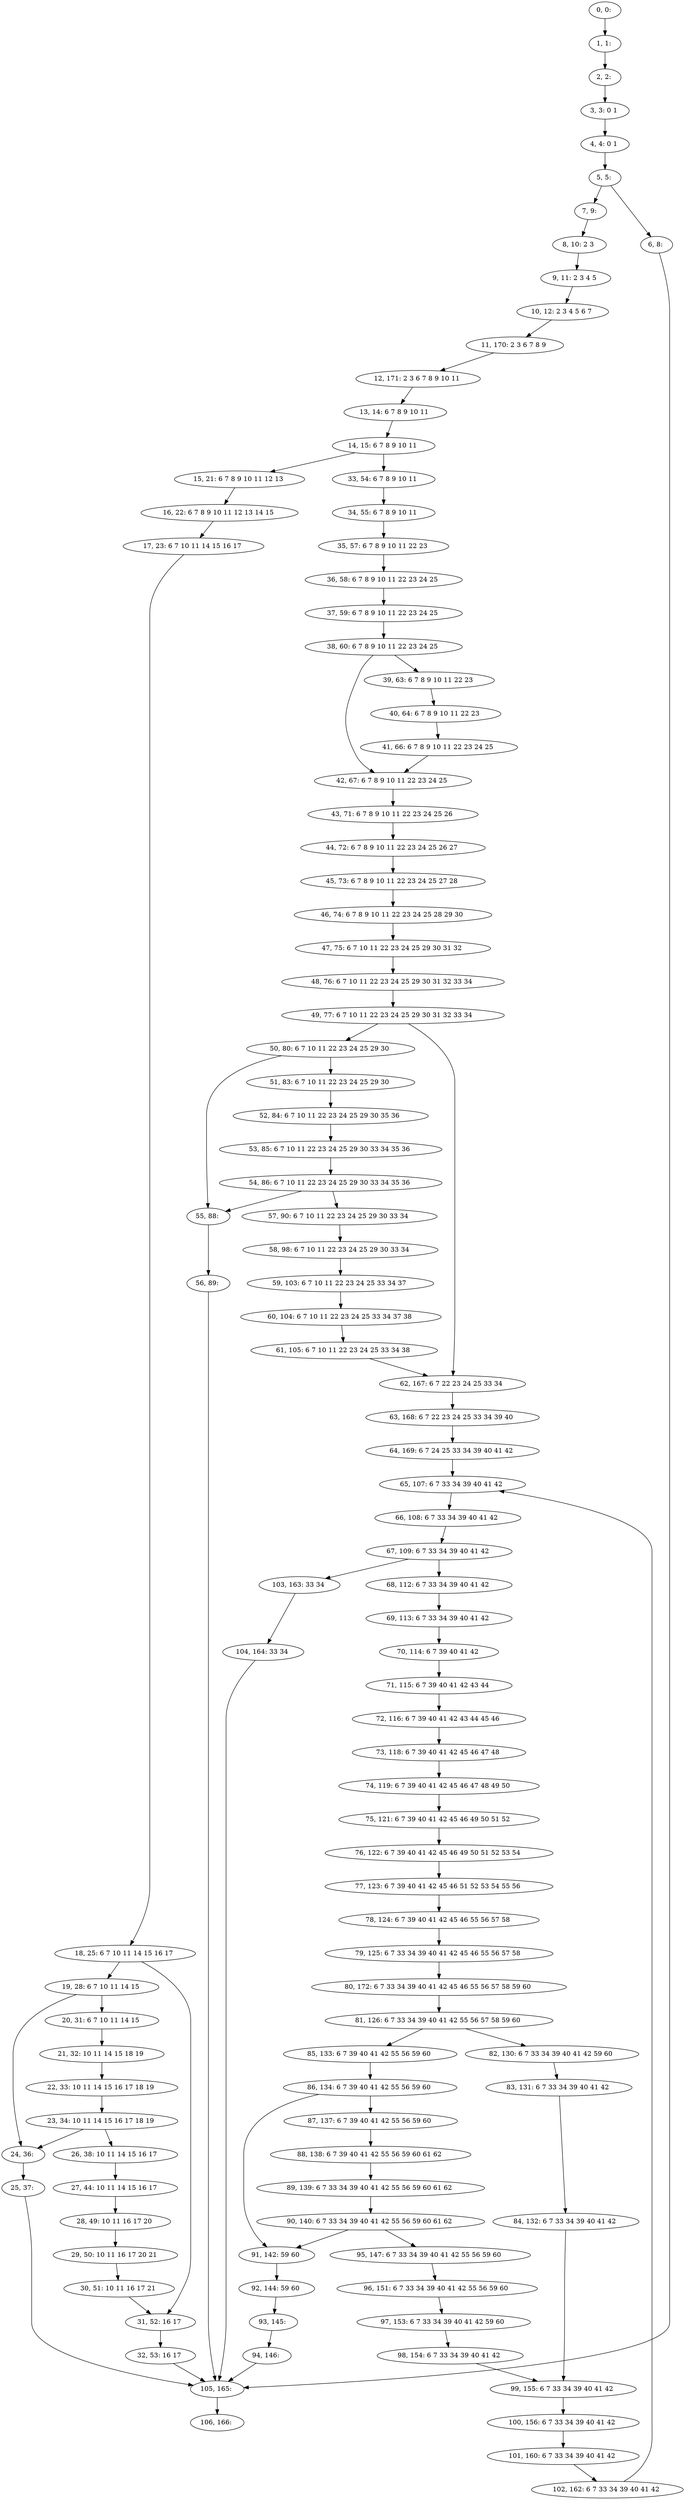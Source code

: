 digraph G {
0[label="0, 0: "];
1[label="1, 1: "];
2[label="2, 2: "];
3[label="3, 3: 0 1 "];
4[label="4, 4: 0 1 "];
5[label="5, 5: "];
6[label="6, 8: "];
7[label="7, 9: "];
8[label="8, 10: 2 3 "];
9[label="9, 11: 2 3 4 5 "];
10[label="10, 12: 2 3 4 5 6 7 "];
11[label="11, 170: 2 3 6 7 8 9 "];
12[label="12, 171: 2 3 6 7 8 9 10 11 "];
13[label="13, 14: 6 7 8 9 10 11 "];
14[label="14, 15: 6 7 8 9 10 11 "];
15[label="15, 21: 6 7 8 9 10 11 12 13 "];
16[label="16, 22: 6 7 8 9 10 11 12 13 14 15 "];
17[label="17, 23: 6 7 10 11 14 15 16 17 "];
18[label="18, 25: 6 7 10 11 14 15 16 17 "];
19[label="19, 28: 6 7 10 11 14 15 "];
20[label="20, 31: 6 7 10 11 14 15 "];
21[label="21, 32: 10 11 14 15 18 19 "];
22[label="22, 33: 10 11 14 15 16 17 18 19 "];
23[label="23, 34: 10 11 14 15 16 17 18 19 "];
24[label="24, 36: "];
25[label="25, 37: "];
26[label="26, 38: 10 11 14 15 16 17 "];
27[label="27, 44: 10 11 14 15 16 17 "];
28[label="28, 49: 10 11 16 17 20 "];
29[label="29, 50: 10 11 16 17 20 21 "];
30[label="30, 51: 10 11 16 17 21 "];
31[label="31, 52: 16 17 "];
32[label="32, 53: 16 17 "];
33[label="33, 54: 6 7 8 9 10 11 "];
34[label="34, 55: 6 7 8 9 10 11 "];
35[label="35, 57: 6 7 8 9 10 11 22 23 "];
36[label="36, 58: 6 7 8 9 10 11 22 23 24 25 "];
37[label="37, 59: 6 7 8 9 10 11 22 23 24 25 "];
38[label="38, 60: 6 7 8 9 10 11 22 23 24 25 "];
39[label="39, 63: 6 7 8 9 10 11 22 23 "];
40[label="40, 64: 6 7 8 9 10 11 22 23 "];
41[label="41, 66: 6 7 8 9 10 11 22 23 24 25 "];
42[label="42, 67: 6 7 8 9 10 11 22 23 24 25 "];
43[label="43, 71: 6 7 8 9 10 11 22 23 24 25 26 "];
44[label="44, 72: 6 7 8 9 10 11 22 23 24 25 26 27 "];
45[label="45, 73: 6 7 8 9 10 11 22 23 24 25 27 28 "];
46[label="46, 74: 6 7 8 9 10 11 22 23 24 25 28 29 30 "];
47[label="47, 75: 6 7 10 11 22 23 24 25 29 30 31 32 "];
48[label="48, 76: 6 7 10 11 22 23 24 25 29 30 31 32 33 34 "];
49[label="49, 77: 6 7 10 11 22 23 24 25 29 30 31 32 33 34 "];
50[label="50, 80: 6 7 10 11 22 23 24 25 29 30 "];
51[label="51, 83: 6 7 10 11 22 23 24 25 29 30 "];
52[label="52, 84: 6 7 10 11 22 23 24 25 29 30 35 36 "];
53[label="53, 85: 6 7 10 11 22 23 24 25 29 30 33 34 35 36 "];
54[label="54, 86: 6 7 10 11 22 23 24 25 29 30 33 34 35 36 "];
55[label="55, 88: "];
56[label="56, 89: "];
57[label="57, 90: 6 7 10 11 22 23 24 25 29 30 33 34 "];
58[label="58, 98: 6 7 10 11 22 23 24 25 29 30 33 34 "];
59[label="59, 103: 6 7 10 11 22 23 24 25 33 34 37 "];
60[label="60, 104: 6 7 10 11 22 23 24 25 33 34 37 38 "];
61[label="61, 105: 6 7 10 11 22 23 24 25 33 34 38 "];
62[label="62, 167: 6 7 22 23 24 25 33 34 "];
63[label="63, 168: 6 7 22 23 24 25 33 34 39 40 "];
64[label="64, 169: 6 7 24 25 33 34 39 40 41 42 "];
65[label="65, 107: 6 7 33 34 39 40 41 42 "];
66[label="66, 108: 6 7 33 34 39 40 41 42 "];
67[label="67, 109: 6 7 33 34 39 40 41 42 "];
68[label="68, 112: 6 7 33 34 39 40 41 42 "];
69[label="69, 113: 6 7 33 34 39 40 41 42 "];
70[label="70, 114: 6 7 39 40 41 42 "];
71[label="71, 115: 6 7 39 40 41 42 43 44 "];
72[label="72, 116: 6 7 39 40 41 42 43 44 45 46 "];
73[label="73, 118: 6 7 39 40 41 42 45 46 47 48 "];
74[label="74, 119: 6 7 39 40 41 42 45 46 47 48 49 50 "];
75[label="75, 121: 6 7 39 40 41 42 45 46 49 50 51 52 "];
76[label="76, 122: 6 7 39 40 41 42 45 46 49 50 51 52 53 54 "];
77[label="77, 123: 6 7 39 40 41 42 45 46 51 52 53 54 55 56 "];
78[label="78, 124: 6 7 39 40 41 42 45 46 55 56 57 58 "];
79[label="79, 125: 6 7 33 34 39 40 41 42 45 46 55 56 57 58 "];
80[label="80, 172: 6 7 33 34 39 40 41 42 45 46 55 56 57 58 59 60 "];
81[label="81, 126: 6 7 33 34 39 40 41 42 55 56 57 58 59 60 "];
82[label="82, 130: 6 7 33 34 39 40 41 42 59 60 "];
83[label="83, 131: 6 7 33 34 39 40 41 42 "];
84[label="84, 132: 6 7 33 34 39 40 41 42 "];
85[label="85, 133: 6 7 39 40 41 42 55 56 59 60 "];
86[label="86, 134: 6 7 39 40 41 42 55 56 59 60 "];
87[label="87, 137: 6 7 39 40 41 42 55 56 59 60 "];
88[label="88, 138: 6 7 39 40 41 42 55 56 59 60 61 62 "];
89[label="89, 139: 6 7 33 34 39 40 41 42 55 56 59 60 61 62 "];
90[label="90, 140: 6 7 33 34 39 40 41 42 55 56 59 60 61 62 "];
91[label="91, 142: 59 60 "];
92[label="92, 144: 59 60 "];
93[label="93, 145: "];
94[label="94, 146: "];
95[label="95, 147: 6 7 33 34 39 40 41 42 55 56 59 60 "];
96[label="96, 151: 6 7 33 34 39 40 41 42 55 56 59 60 "];
97[label="97, 153: 6 7 33 34 39 40 41 42 59 60 "];
98[label="98, 154: 6 7 33 34 39 40 41 42 "];
99[label="99, 155: 6 7 33 34 39 40 41 42 "];
100[label="100, 156: 6 7 33 34 39 40 41 42 "];
101[label="101, 160: 6 7 33 34 39 40 41 42 "];
102[label="102, 162: 6 7 33 34 39 40 41 42 "];
103[label="103, 163: 33 34 "];
104[label="104, 164: 33 34 "];
105[label="105, 165: "];
106[label="106, 166: "];
0->1 ;
1->2 ;
2->3 ;
3->4 ;
4->5 ;
5->6 ;
5->7 ;
6->105 ;
7->8 ;
8->9 ;
9->10 ;
10->11 ;
11->12 ;
12->13 ;
13->14 ;
14->15 ;
14->33 ;
15->16 ;
16->17 ;
17->18 ;
18->19 ;
18->31 ;
19->20 ;
19->24 ;
20->21 ;
21->22 ;
22->23 ;
23->24 ;
23->26 ;
24->25 ;
25->105 ;
26->27 ;
27->28 ;
28->29 ;
29->30 ;
30->31 ;
31->32 ;
32->105 ;
33->34 ;
34->35 ;
35->36 ;
36->37 ;
37->38 ;
38->39 ;
38->42 ;
39->40 ;
40->41 ;
41->42 ;
42->43 ;
43->44 ;
44->45 ;
45->46 ;
46->47 ;
47->48 ;
48->49 ;
49->50 ;
49->62 ;
50->51 ;
50->55 ;
51->52 ;
52->53 ;
53->54 ;
54->55 ;
54->57 ;
55->56 ;
56->105 ;
57->58 ;
58->59 ;
59->60 ;
60->61 ;
61->62 ;
62->63 ;
63->64 ;
64->65 ;
65->66 ;
66->67 ;
67->68 ;
67->103 ;
68->69 ;
69->70 ;
70->71 ;
71->72 ;
72->73 ;
73->74 ;
74->75 ;
75->76 ;
76->77 ;
77->78 ;
78->79 ;
79->80 ;
80->81 ;
81->82 ;
81->85 ;
82->83 ;
83->84 ;
84->99 ;
85->86 ;
86->87 ;
86->91 ;
87->88 ;
88->89 ;
89->90 ;
90->91 ;
90->95 ;
91->92 ;
92->93 ;
93->94 ;
94->105 ;
95->96 ;
96->97 ;
97->98 ;
98->99 ;
99->100 ;
100->101 ;
101->102 ;
102->65 ;
103->104 ;
104->105 ;
105->106 ;
}
